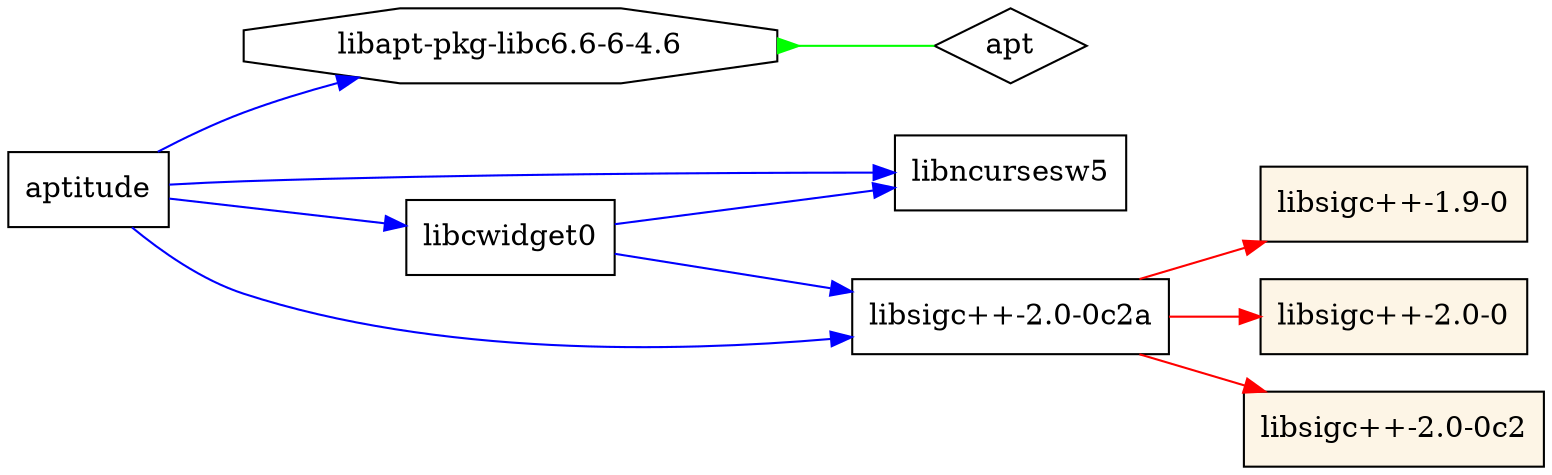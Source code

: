 digraph "aptitude" {
	rankdir=LR;
	node [shape=box];
	"aptitude" -> "libapt-pkg-libc6.6-6-4.6" [color=blue];
	"libapt-pkg-libc6.6-6-4.6" -> "apt" [dir=back,arrowtail=inv,color=green];
	"libapt-pkg-libc6.6-6-4.6" [shape=octagon];
	"aptitude" -> "libcwidget0" [color=blue];
	"libcwidget0" -> "libncursesw5" [color=blue];
	"libcwidget0" -> "libsigc++-2.0-0c2a" [color=blue];
	"libsigc++-2.0-0c2a" -> "libsigc++-1.9-0" [color=red];
	"libsigc++-2.0-0c2a" -> "libsigc++-2.0-0" [color=red];
	"libsigc++-2.0-0c2a" -> "libsigc++-2.0-0c2" [color=red];
	"aptitude" -> "libncursesw5" [color=blue];
	"aptitude" -> "libsigc++-2.0-0c2a" [color=blue];
	"libsigc++-1.9-0" [style=filled,fillcolor=oldlace];
	"libsigc++-2.0-0" [style=filled,fillcolor=oldlace];
	"libsigc++-2.0-0c2" [style=filled,fillcolor=oldlace];
	"apt" [shape = diamond];
}
